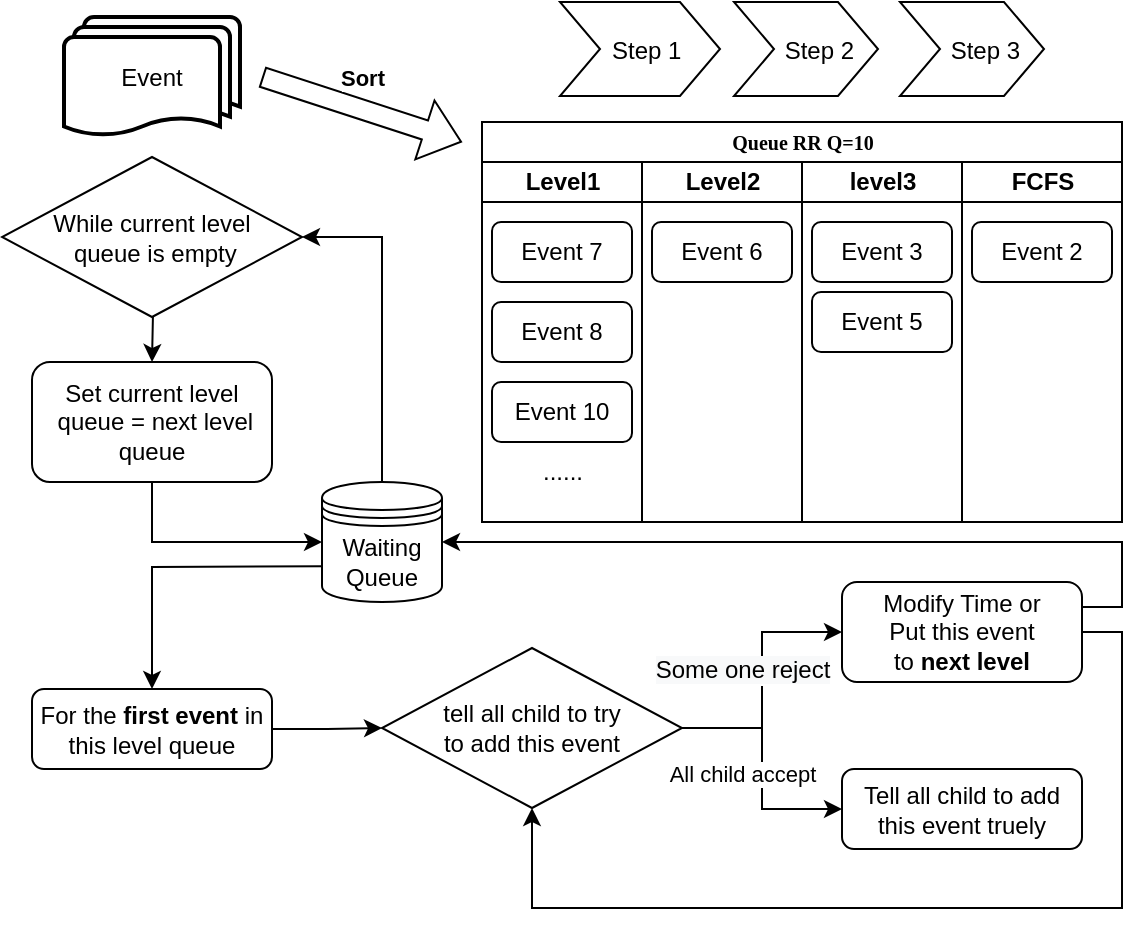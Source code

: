 <mxfile version="17.4.2" type="device"><diagram name="Page-1" id="74e2e168-ea6b-b213-b513-2b3c1d86103e"><mxGraphModel dx="542" dy="789" grid="1" gridSize="10" guides="1" tooltips="1" connect="1" arrows="1" fold="1" page="1" pageScale="1" pageWidth="1100" pageHeight="850" background="none" math="0" shadow="0"><root><mxCell id="0"/><mxCell id="1" parent="0"/><mxCell id="77e6c97f196da883-1" value="&lt;font style=&quot;font-size: 10px&quot;&gt;Queue&amp;nbsp;RR Q=10&lt;/font&gt;" style="swimlane;html=1;childLayout=stackLayout;startSize=20;rounded=0;shadow=0;labelBackgroundColor=none;strokeWidth=1;fontFamily=Verdana;fontSize=8;align=center;" parent="1" vertex="1"><mxGeometry x="360" y="230" width="320" height="200" as="geometry"/></mxCell><mxCell id="77e6c97f196da883-2" value="Level1" style="swimlane;html=1;startSize=20;" parent="77e6c97f196da883-1" vertex="1"><mxGeometry y="20" width="80" height="180" as="geometry"/></mxCell><mxCell id="tzXA4RNeW3fXdkls3xtE-15" value="......" style="text;html=1;align=center;verticalAlign=middle;resizable=0;points=[];autosize=1;strokeColor=none;fillColor=none;" parent="77e6c97f196da883-2" vertex="1"><mxGeometry x="20" y="145" width="40" height="20" as="geometry"/></mxCell><mxCell id="tzXA4RNeW3fXdkls3xtE-16" value="Event 7" style="rounded=1;whiteSpace=wrap;html=1;" parent="77e6c97f196da883-2" vertex="1"><mxGeometry x="5" y="30" width="70" height="30" as="geometry"/></mxCell><mxCell id="tzXA4RNeW3fXdkls3xtE-17" value="Event 8" style="rounded=1;whiteSpace=wrap;html=1;" parent="77e6c97f196da883-2" vertex="1"><mxGeometry x="5" y="70" width="70" height="30" as="geometry"/></mxCell><mxCell id="Sms3vyot1xwkMVYTkv6G-1" value="Event 10" style="rounded=1;whiteSpace=wrap;html=1;" vertex="1" parent="77e6c97f196da883-2"><mxGeometry x="5" y="110" width="70" height="30" as="geometry"/></mxCell><mxCell id="77e6c97f196da883-3" value="Level2" style="swimlane;html=1;startSize=20;" parent="77e6c97f196da883-1" vertex="1"><mxGeometry x="80" y="20" width="80" height="180" as="geometry"/></mxCell><mxCell id="tzXA4RNeW3fXdkls3xtE-9" value="Event 6" style="rounded=1;whiteSpace=wrap;html=1;" parent="77e6c97f196da883-3" vertex="1"><mxGeometry x="5" y="30" width="70" height="30" as="geometry"/></mxCell><mxCell id="77e6c97f196da883-4" value="level3" style="swimlane;html=1;startSize=20;" parent="77e6c97f196da883-1" vertex="1"><mxGeometry x="160" y="20" width="80" height="180" as="geometry"/></mxCell><mxCell id="tzXA4RNeW3fXdkls3xtE-12" value="Event 3" style="rounded=1;whiteSpace=wrap;html=1;" parent="77e6c97f196da883-4" vertex="1"><mxGeometry x="5" y="30" width="70" height="30" as="geometry"/></mxCell><mxCell id="tzXA4RNeW3fXdkls3xtE-10" value="Event 5" style="rounded=1;whiteSpace=wrap;html=1;" parent="77e6c97f196da883-4" vertex="1"><mxGeometry x="5" y="65" width="70" height="30" as="geometry"/></mxCell><mxCell id="tzXA4RNeW3fXdkls3xtE-66" value="FCFS" style="swimlane;html=1;startSize=20;" parent="77e6c97f196da883-1" vertex="1"><mxGeometry x="240" y="20" width="80" height="180" as="geometry"/></mxCell><mxCell id="tzXA4RNeW3fXdkls3xtE-8" value="Event 2" style="rounded=1;whiteSpace=wrap;html=1;" parent="tzXA4RNeW3fXdkls3xtE-66" vertex="1"><mxGeometry x="5" y="30" width="70" height="30" as="geometry"/></mxCell><mxCell id="tzXA4RNeW3fXdkls3xtE-54" style="edgeStyle=orthogonalEdgeStyle;rounded=0;orthogonalLoop=1;jettySize=auto;html=1;exitX=0;exitY=0.7;exitDx=0;exitDy=0;" parent="1" target="tzXA4RNeW3fXdkls3xtE-40" edge="1"><mxGeometry relative="1" as="geometry"><mxPoint x="315" y="452" as="sourcePoint"/></mxGeometry></mxCell><mxCell id="tzXA4RNeW3fXdkls3xtE-64" style="edgeStyle=orthogonalEdgeStyle;rounded=0;orthogonalLoop=1;jettySize=auto;html=1;entryX=1;entryY=0.5;entryDx=0;entryDy=0;exitX=0.5;exitY=0;exitDx=0;exitDy=0;" parent="1" source="tzXA4RNeW3fXdkls3xtE-6" target="tzXA4RNeW3fXdkls3xtE-60" edge="1"><mxGeometry relative="1" as="geometry"/></mxCell><mxCell id="tzXA4RNeW3fXdkls3xtE-6" value="Waiting&lt;br&gt;Queue" style="shape=datastore;whiteSpace=wrap;html=1;" parent="1" vertex="1"><mxGeometry x="280" y="410" width="60" height="60" as="geometry"/></mxCell><mxCell id="tzXA4RNeW3fXdkls3xtE-26" value="&lt;span style=&quot;font-size: 12px ; background-color: rgb(248 , 249 , 250)&quot;&gt;Some one reject&lt;/span&gt;" style="edgeStyle=orthogonalEdgeStyle;rounded=0;orthogonalLoop=1;jettySize=auto;html=1;exitX=1;exitY=0.5;exitDx=0;exitDy=0;entryX=0;entryY=0.5;entryDx=0;entryDy=0;" parent="1" source="tzXA4RNeW3fXdkls3xtE-31" target="tzXA4RNeW3fXdkls3xtE-47" edge="1"><mxGeometry x="0.077" y="10" relative="1" as="geometry"><mxPoint x="550" y="552.5" as="targetPoint"/><mxPoint as="offset"/></mxGeometry></mxCell><mxCell id="tzXA4RNeW3fXdkls3xtE-29" style="edgeStyle=orthogonalEdgeStyle;rounded=0;orthogonalLoop=1;jettySize=auto;html=1;exitX=1;exitY=0.5;exitDx=0;exitDy=0;entryX=0;entryY=0.5;entryDx=0;entryDy=0;" parent="1" source="tzXA4RNeW3fXdkls3xtE-31" target="tzXA4RNeW3fXdkls3xtE-32" edge="1"><mxGeometry relative="1" as="geometry"/></mxCell><mxCell id="tzXA4RNeW3fXdkls3xtE-30" value="All child accept" style="edgeLabel;html=1;align=center;verticalAlign=middle;resizable=0;points=[];" parent="tzXA4RNeW3fXdkls3xtE-29" vertex="1" connectable="0"><mxGeometry x="0.044" y="1" relative="1" as="geometry"><mxPoint x="-11" as="offset"/></mxGeometry></mxCell><mxCell id="tzXA4RNeW3fXdkls3xtE-31" value="&lt;span&gt;tell all child to try &lt;br&gt;to add this event&lt;/span&gt;" style="rhombus;whiteSpace=wrap;html=1;" parent="1" vertex="1"><mxGeometry x="310" y="493" width="150" height="80" as="geometry"/></mxCell><mxCell id="tzXA4RNeW3fXdkls3xtE-32" value="Tell all child to add this event truely" style="rounded=1;whiteSpace=wrap;html=1;fontSize=12;glass=0;strokeWidth=1;shadow=0;" parent="1" vertex="1"><mxGeometry x="540" y="553.5" width="120" height="40" as="geometry"/></mxCell><mxCell id="tzXA4RNeW3fXdkls3xtE-39" style="edgeStyle=orthogonalEdgeStyle;rounded=0;orthogonalLoop=1;jettySize=auto;html=1;exitX=1;exitY=0.5;exitDx=0;exitDy=0;entryX=0;entryY=0.5;entryDx=0;entryDy=0;" parent="1" source="tzXA4RNeW3fXdkls3xtE-40" target="tzXA4RNeW3fXdkls3xtE-31" edge="1"><mxGeometry relative="1" as="geometry"/></mxCell><mxCell id="tzXA4RNeW3fXdkls3xtE-40" value="For the&lt;b&gt; first event&lt;/b&gt; in this level queue" style="rounded=1;whiteSpace=wrap;html=1;fontSize=12;glass=0;strokeWidth=1;shadow=0;" parent="1" vertex="1"><mxGeometry x="135" y="513.5" width="120" height="40" as="geometry"/></mxCell><mxCell id="tzXA4RNeW3fXdkls3xtE-51" style="edgeStyle=orthogonalEdgeStyle;rounded=0;orthogonalLoop=1;jettySize=auto;html=1;entryX=0.5;entryY=1;entryDx=0;entryDy=0;exitX=1;exitY=0.5;exitDx=0;exitDy=0;" parent="1" source="tzXA4RNeW3fXdkls3xtE-47" target="tzXA4RNeW3fXdkls3xtE-31" edge="1"><mxGeometry relative="1" as="geometry"><Array as="points"><mxPoint x="680" y="485"/><mxPoint x="680" y="623"/><mxPoint x="385" y="623"/></Array></mxGeometry></mxCell><mxCell id="tzXA4RNeW3fXdkls3xtE-55" style="edgeStyle=orthogonalEdgeStyle;rounded=0;orthogonalLoop=1;jettySize=auto;html=1;exitX=1;exitY=0.25;exitDx=0;exitDy=0;entryX=1;entryY=0.5;entryDx=0;entryDy=0;" parent="1" source="tzXA4RNeW3fXdkls3xtE-47" target="tzXA4RNeW3fXdkls3xtE-6" edge="1"><mxGeometry relative="1" as="geometry"><mxPoint x="375" y="440" as="targetPoint"/></mxGeometry></mxCell><mxCell id="tzXA4RNeW3fXdkls3xtE-47" value="Modify Time or&lt;br&gt;Put this event&lt;br&gt;to &lt;b&gt;next level&lt;/b&gt;" style="rounded=1;whiteSpace=wrap;html=1;" parent="1" vertex="1"><mxGeometry x="540" y="460" width="120" height="50" as="geometry"/></mxCell><mxCell id="tzXA4RNeW3fXdkls3xtE-5" value="    Step 3" style="shape=step;perimeter=stepPerimeter;fixedSize=1;points=[];" parent="1" vertex="1"><mxGeometry x="569" y="170" width="72" height="47" as="geometry"/></mxCell><mxCell id="tzXA4RNeW3fXdkls3xtE-4" value="    Step 2" style="shape=step;perimeter=stepPerimeter;fixedSize=1;points=[];" parent="1" vertex="1"><mxGeometry x="486" y="170" width="72" height="47" as="geometry"/></mxCell><mxCell id="tzXA4RNeW3fXdkls3xtE-56" value="  Step 1" style="shape=step;perimeter=stepPerimeter;fixedSize=1;points=[];" parent="1" vertex="1"><mxGeometry x="399" y="170" width="80" height="47" as="geometry"/></mxCell><mxCell id="tzXA4RNeW3fXdkls3xtE-62" style="edgeStyle=orthogonalEdgeStyle;rounded=0;orthogonalLoop=1;jettySize=auto;html=1;exitX=0.5;exitY=1;exitDx=0;exitDy=0;entryX=0.5;entryY=0;entryDx=0;entryDy=0;" parent="1" target="tzXA4RNeW3fXdkls3xtE-61" edge="1"><mxGeometry relative="1" as="geometry"><mxPoint x="195" y="300" as="sourcePoint"/></mxGeometry></mxCell><mxCell id="tzXA4RNeW3fXdkls3xtE-60" value="While current level&lt;br&gt;&amp;nbsp;queue is empty" style="rhombus;whiteSpace=wrap;html=1;" parent="1" vertex="1"><mxGeometry x="120" y="247.5" width="150" height="80" as="geometry"/></mxCell><mxCell id="tzXA4RNeW3fXdkls3xtE-65" style="edgeStyle=orthogonalEdgeStyle;rounded=0;orthogonalLoop=1;jettySize=auto;html=1;entryX=0;entryY=0.5;entryDx=0;entryDy=0;exitX=0.5;exitY=1;exitDx=0;exitDy=0;" parent="1" source="tzXA4RNeW3fXdkls3xtE-61" target="tzXA4RNeW3fXdkls3xtE-6" edge="1"><mxGeometry relative="1" as="geometry"/></mxCell><mxCell id="tzXA4RNeW3fXdkls3xtE-61" value="Set current level&lt;br&gt;&amp;nbsp;queue&amp;nbsp;= next level queue" style="rounded=1;whiteSpace=wrap;html=1;" parent="1" vertex="1"><mxGeometry x="135" y="350" width="120" height="60" as="geometry"/></mxCell><mxCell id="tzXA4RNeW3fXdkls3xtE-69" value="Event" style="strokeWidth=2;html=1;shape=mxgraph.flowchart.multi-document;whiteSpace=wrap;" parent="1" vertex="1"><mxGeometry x="151" y="177.5" width="88" height="60" as="geometry"/></mxCell><mxCell id="tzXA4RNeW3fXdkls3xtE-71" value="&lt;b&gt;Sort&lt;/b&gt;" style="shape=flexArrow;endArrow=classic;html=1;rounded=0;" parent="1" edge="1"><mxGeometry x="-0.096" y="15" width="50" height="50" relative="1" as="geometry"><mxPoint x="250" y="207.5" as="sourcePoint"/><mxPoint x="350" y="240" as="targetPoint"/><mxPoint as="offset"/></mxGeometry></mxCell></root></mxGraphModel></diagram></mxfile>